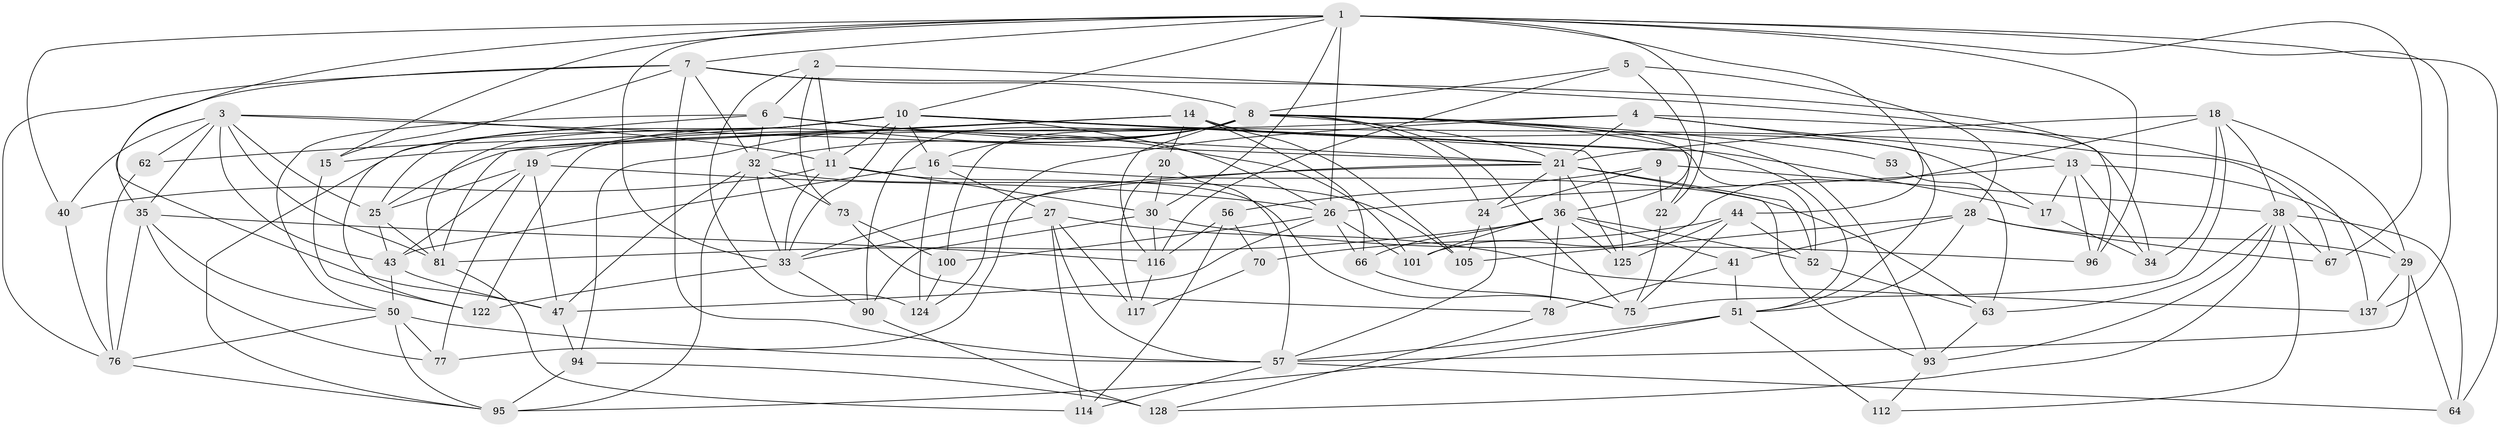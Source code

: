 // original degree distribution, {4: 1.0}
// Generated by graph-tools (version 1.1) at 2025/16/03/09/25 04:16:19]
// undirected, 74 vertices, 210 edges
graph export_dot {
graph [start="1"]
  node [color=gray90,style=filled];
  1 [super="+55+84+39"];
  2 [super="+120"];
  3 [super="+54+37"];
  4 [super="+144"];
  5;
  6 [super="+49"];
  7 [super="+68+136"];
  8 [super="+12+45+107"];
  9;
  10 [super="+99+46"];
  11 [super="+23"];
  13 [super="+86"];
  14 [super="+134"];
  15;
  16 [super="+31"];
  17;
  18 [super="+103+142"];
  19 [super="+106"];
  20;
  21 [super="+74+139+140"];
  22;
  24 [super="+60"];
  25 [super="+138"];
  26 [super="+59"];
  27 [super="+135"];
  28 [super="+129"];
  29 [super="+123"];
  30 [super="+42"];
  32 [super="+119"];
  33 [super="+72+102"];
  34 [super="+48"];
  35 [super="+58"];
  36 [super="+65+89+88"];
  38 [super="+87+80"];
  40;
  41;
  43 [super="+143"];
  44 [super="+133"];
  47 [super="+91"];
  50 [super="+71+92"];
  51 [super="+111"];
  52 [super="+108"];
  53;
  56;
  57 [super="+113+69"];
  62;
  63 [super="+83"];
  64;
  66;
  67;
  70;
  73;
  75 [super="+79"];
  76 [super="+118"];
  77;
  78;
  81 [super="+115"];
  90;
  93 [super="+104"];
  94;
  95 [super="+130"];
  96;
  100;
  101;
  105;
  112;
  114;
  116 [super="+121"];
  117;
  122;
  124;
  125;
  128;
  137;
  1 -- 64;
  1 -- 96;
  1 -- 44;
  1 -- 33;
  1 -- 67;
  1 -- 22;
  1 -- 7;
  1 -- 137;
  1 -- 26;
  1 -- 40;
  1 -- 10;
  1 -- 30;
  1 -- 15;
  1 -- 47;
  2 -- 11 [weight=2];
  2 -- 124;
  2 -- 96;
  2 -- 73;
  2 -- 6;
  3 -- 81;
  3 -- 40;
  3 -- 62;
  3 -- 43;
  3 -- 21;
  3 -- 25;
  3 -- 11;
  3 -- 35;
  4 -- 124;
  4 -- 137;
  4 -- 21;
  4 -- 13;
  4 -- 25;
  4 -- 51;
  5 -- 28;
  5 -- 116;
  5 -- 8;
  5 -- 36;
  6 -- 122;
  6 -- 101;
  6 -- 21;
  6 -- 50;
  6 -- 32;
  7 -- 57;
  7 -- 76;
  7 -- 32;
  7 -- 34;
  7 -- 15;
  7 -- 8;
  7 -- 35;
  8 -- 32;
  8 -- 19;
  8 -- 53 [weight=2];
  8 -- 93 [weight=2];
  8 -- 24 [weight=2];
  8 -- 100;
  8 -- 90;
  8 -- 75;
  8 -- 51;
  8 -- 116;
  8 -- 22;
  8 -- 122;
  8 -- 94;
  8 -- 16;
  8 -- 21;
  9 -- 22;
  9 -- 56;
  9 -- 24;
  9 -- 38;
  10 -- 17;
  10 -- 33;
  10 -- 67;
  10 -- 11;
  10 -- 16;
  10 -- 52;
  10 -- 125;
  10 -- 62 [weight=2];
  10 -- 95;
  10 -- 25;
  10 -- 81;
  10 -- 26;
  11 -- 33;
  11 -- 40;
  11 -- 75;
  11 -- 30;
  13 -- 17;
  13 -- 29;
  13 -- 96;
  13 -- 34;
  13 -- 26;
  14 -- 20;
  14 -- 66;
  14 -- 105;
  14 -- 81;
  14 -- 17;
  14 -- 15;
  15 -- 122;
  16 -- 124;
  16 -- 27;
  16 -- 63;
  16 -- 43;
  17 -- 34;
  18 -- 34 [weight=3];
  18 -- 75;
  18 -- 21;
  18 -- 101;
  18 -- 38;
  18 -- 29;
  19 -- 47;
  19 -- 25;
  19 -- 77;
  19 -- 43;
  19 -- 26;
  20 -- 117;
  20 -- 30;
  20 -- 57;
  21 -- 125;
  21 -- 24;
  21 -- 77;
  21 -- 33;
  21 -- 36;
  21 -- 93;
  21 -- 52;
  22 -- 75;
  24 -- 57;
  24 -- 105;
  25 -- 43;
  25 -- 81;
  26 -- 100;
  26 -- 66;
  26 -- 101;
  26 -- 47;
  27 -- 137;
  27 -- 114;
  27 -- 57;
  27 -- 33;
  27 -- 117;
  28 -- 105;
  28 -- 29;
  28 -- 41;
  28 -- 67;
  28 -- 51;
  29 -- 137;
  29 -- 57;
  29 -- 64;
  30 -- 96;
  30 -- 90;
  30 -- 116;
  32 -- 33;
  32 -- 47;
  32 -- 105;
  32 -- 73;
  32 -- 95;
  33 -- 122;
  33 -- 90;
  35 -- 116;
  35 -- 50;
  35 -- 76;
  35 -- 77;
  36 -- 41;
  36 -- 101;
  36 -- 125;
  36 -- 78;
  36 -- 52 [weight=2];
  36 -- 81;
  36 -- 66;
  38 -- 112;
  38 -- 64;
  38 -- 67;
  38 -- 128;
  38 -- 93;
  38 -- 63;
  40 -- 76;
  41 -- 78;
  41 -- 51;
  43 -- 50;
  43 -- 47;
  44 -- 75;
  44 -- 70 [weight=2];
  44 -- 52;
  44 -- 125;
  47 -- 94;
  50 -- 57 [weight=2];
  50 -- 76;
  50 -- 77;
  50 -- 95;
  51 -- 112 [weight=2];
  51 -- 57;
  51 -- 95;
  52 -- 63;
  53 -- 63 [weight=2];
  56 -- 114;
  56 -- 70;
  56 -- 116;
  57 -- 64;
  57 -- 114;
  62 -- 76;
  63 -- 93;
  66 -- 75;
  70 -- 117;
  73 -- 78;
  73 -- 100;
  76 -- 95;
  78 -- 128;
  81 -- 114;
  90 -- 128;
  93 -- 112;
  94 -- 128;
  94 -- 95;
  100 -- 124;
  116 -- 117;
}
